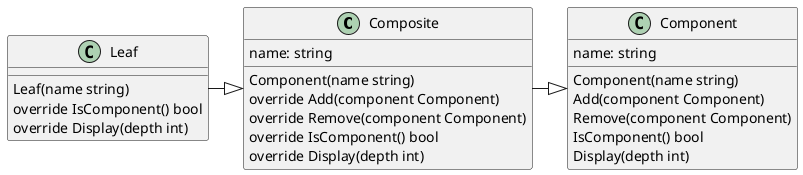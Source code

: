 @startuml Class Diagram

Composite -|> Component
Leaf -|> Composite

class Composite {
    name: string
    
    Component(name string)
    override Add(component Component)
    override Remove(component Component)
    override IsComponent() bool
    override Display(depth int)
}

class Component {
    name: string
    
    Component(name string)
    Add(component Component)
    Remove(component Component)
    IsComponent() bool
    Display(depth int)
}

class Leaf {
    
    Leaf(name string)
    override IsComponent() bool
    override Display(depth int)
}

@enduml